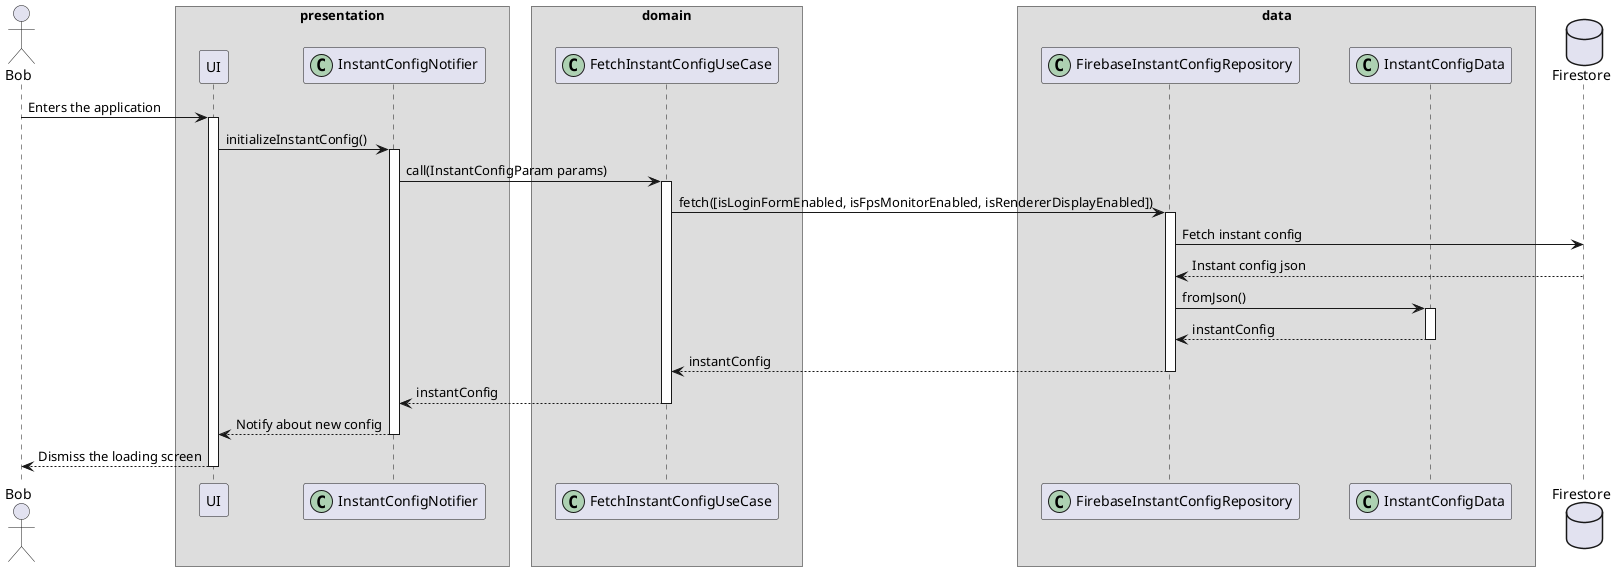 @startuml instant_config_sequence_diagram
skinparam ParticipantPadding 20
skinparam BoxPadding 10

actor Bob

box "presentation"
participant UI
participant InstantConfigNotifier << (C,#ADD1B2) >>
end box

box "domain"
participant FetchInstantConfigUseCase << (C,#ADD1B2) >>
end box

box "data"
participant FirebaseInstantConfigRepository << (C,#ADD1B2) >>
participant InstantConfigData << (C,#ADD1B2) >>
end box

database "Firestore" as FRC

Bob -> UI : Enters the application
activate UI

UI -> InstantConfigNotifier : initializeInstantConfig()
activate InstantConfigNotifier

InstantConfigNotifier -> FetchInstantConfigUseCase : call(InstantConfigParam params)
activate FetchInstantConfigUseCase

FetchInstantConfigUseCase -> FirebaseInstantConfigRepository : fetch([isLoginFormEnabled, isFpsMonitorEnabled, isRendererDisplayEnabled])
activate FirebaseInstantConfigRepository

FirebaseInstantConfigRepository -> FRC : Fetch instant config

FRC --> FirebaseInstantConfigRepository : Instant config json

FirebaseInstantConfigRepository -> InstantConfigData : fromJson()
activate InstantConfigData

InstantConfigData --> FirebaseInstantConfigRepository : instantConfig
deactivate InstantConfigData

FirebaseInstantConfigRepository --> FetchInstantConfigUseCase : instantConfig
deactivate FirebaseInstantConfigRepository

FetchInstantConfigUseCase --> InstantConfigNotifier : instantConfig
deactivate FetchInstantConfigUseCase

InstantConfigNotifier --> UI : Notify about new config
deactivate InstantConfigNotifier

UI --> Bob : Dismiss the loading screen
deactivate UI

@enduml
